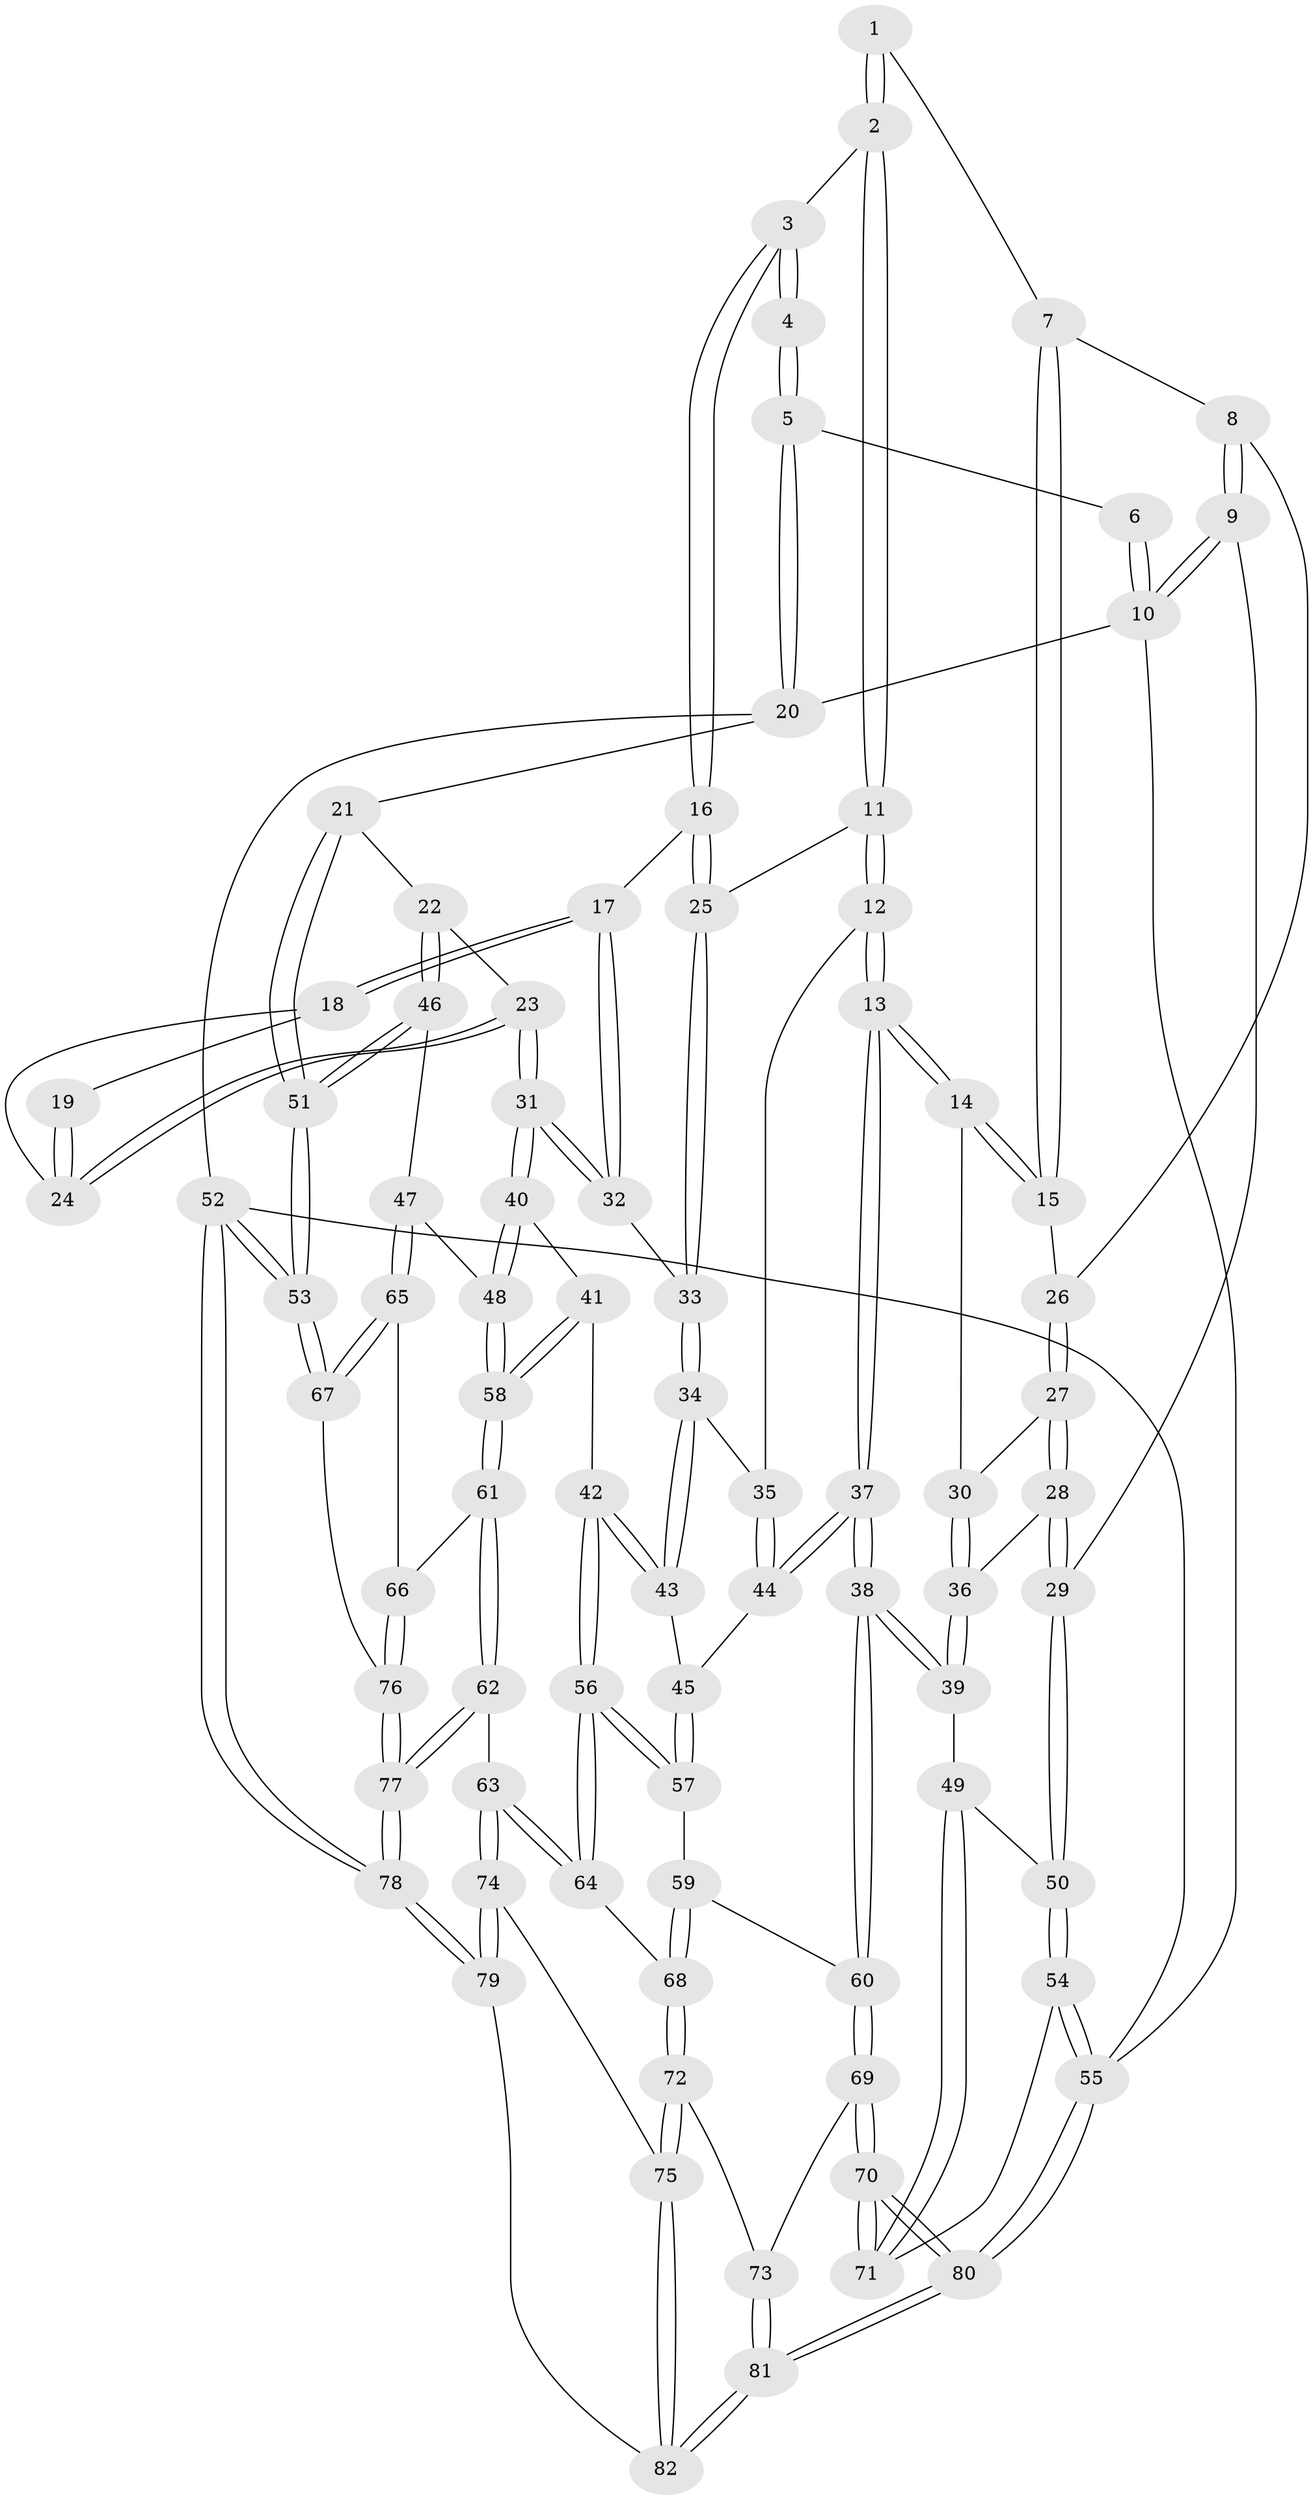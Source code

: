 // Generated by graph-tools (version 1.1) at 2025/50/03/09/25 03:50:59]
// undirected, 82 vertices, 202 edges
graph export_dot {
graph [start="1"]
  node [color=gray90,style=filled];
  1 [pos="+0.28611592801982305+0"];
  2 [pos="+0.4994247253504053+0.16750695550205894"];
  3 [pos="+0.6483446142780064+0.1417334410466476"];
  4 [pos="+0.8671725457184595+0"];
  5 [pos="+1+0"];
  6 [pos="+0.2804892933178974+0"];
  7 [pos="+0.234174369802579+0.05350212381711689"];
  8 [pos="+0.0012288535877015337+0.20835331567070975"];
  9 [pos="+0+0.23867299901952524"];
  10 [pos="+0+0"];
  11 [pos="+0.44064980655309866+0.29774524539670055"];
  12 [pos="+0.42935821450358325+0.30755990925188964"];
  13 [pos="+0.35899224617142844+0.3394271567232087"];
  14 [pos="+0.29214258550840777+0.30886441341821186"];
  15 [pos="+0.2514218131370515+0.2401992841791497"];
  16 [pos="+0.6651043749413402+0.3113766621715301"];
  17 [pos="+0.6738643063759886+0.3198831024507464"];
  18 [pos="+0.7422822883276814+0.313408866881402"];
  19 [pos="+0.7915244777818479+0.18622205560932287"];
  20 [pos="+1+0"];
  21 [pos="+1+0.07745399993353012"];
  22 [pos="+0.9029789218849887+0.37696473543976233"];
  23 [pos="+0.8726044228863374+0.3918460633877012"];
  24 [pos="+0.7827785714496321+0.33538191357452996"];
  25 [pos="+0.571605904758337+0.33970476215340567"];
  26 [pos="+0.10665188774016825+0.24748945104787543"];
  27 [pos="+0.12606697220901364+0.3396496009617173"];
  28 [pos="+0+0.37362602157247526"];
  29 [pos="+0+0.33121024926550585"];
  30 [pos="+0.19482152137191291+0.36702567131531927"];
  31 [pos="+0.7775277400664614+0.4892643602691604"];
  32 [pos="+0.6862409132862854+0.4088456121919992"];
  33 [pos="+0.6002618733946627+0.4336369940953798"];
  34 [pos="+0.584433248543194+0.4554846805676486"];
  35 [pos="+0.5320620379063798+0.4467156954225677"];
  36 [pos="+0.14187363785208035+0.46584527307508805"];
  37 [pos="+0.35236108773959135+0.574535882727651"];
  38 [pos="+0.3471290131510524+0.5818784002994816"];
  39 [pos="+0.1696491374372356+0.5856138066908845"];
  40 [pos="+0.772803184724037+0.5116866421902514"];
  41 [pos="+0.7220932957354556+0.5521675569769837"];
  42 [pos="+0.6867681421776707+0.5706199021742518"];
  43 [pos="+0.6025531314282109+0.525362952060193"];
  44 [pos="+0.43855708044828656+0.5600348993954218"];
  45 [pos="+0.5050287025457028+0.5696517123812359"];
  46 [pos="+0.957803348678596+0.5868867243306098"];
  47 [pos="+0.8832711404617224+0.6103838623515769"];
  48 [pos="+0.868944767515027+0.6058626149203292"];
  49 [pos="+0.14299022687914723+0.6061788403110119"];
  50 [pos="+0+0.5646729574278458"];
  51 [pos="+1+0.621712148635382"];
  52 [pos="+1+1"];
  53 [pos="+1+0.8091315891272699"];
  54 [pos="+0+0.6596073637304912"];
  55 [pos="+0+1"];
  56 [pos="+0.634736284437672+0.6997658919268486"];
  57 [pos="+0.5792636758152518+0.6598135121479627"];
  58 [pos="+0.7908458685828832+0.7048289964084119"];
  59 [pos="+0.4483611906383297+0.669432544885729"];
  60 [pos="+0.36555160812229903+0.6497215824685917"];
  61 [pos="+0.7762786859606087+0.7503833443530482"];
  62 [pos="+0.7684533170240818+0.7530898358946014"];
  63 [pos="+0.6615812780248406+0.7376792544244251"];
  64 [pos="+0.6351159407093143+0.7041850332087671"];
  65 [pos="+0.9096892083728684+0.7157228182146126"];
  66 [pos="+0.819450239851182+0.7631090152004006"];
  67 [pos="+1+0.8147942529467241"];
  68 [pos="+0.5684614920099729+0.731722581751965"];
  69 [pos="+0.367782397590658+0.7743306481223259"];
  70 [pos="+0.1443800624587011+0.863718839785559"];
  71 [pos="+0.12478835761454496+0.7727217678259188"];
  72 [pos="+0.4469969608867514+0.8313427574028125"];
  73 [pos="+0.3956932437379556+0.803184378606293"];
  74 [pos="+0.648612854740755+0.8020900080585887"];
  75 [pos="+0.46893624947824203+0.8630126525829455"];
  76 [pos="+0.9047347920597727+0.8803251480553609"];
  77 [pos="+0.7589254054775632+1"];
  78 [pos="+0.6882629540926082+1"];
  79 [pos="+0.6882591580272572+1"];
  80 [pos="+0+1"];
  81 [pos="+0.1793021089169924+1"];
  82 [pos="+0.5945940611862656+1"];
  1 -- 2;
  1 -- 2;
  1 -- 7;
  2 -- 3;
  2 -- 11;
  2 -- 11;
  3 -- 4;
  3 -- 4;
  3 -- 16;
  3 -- 16;
  4 -- 5;
  4 -- 5;
  5 -- 6;
  5 -- 20;
  5 -- 20;
  6 -- 10;
  6 -- 10;
  7 -- 8;
  7 -- 15;
  7 -- 15;
  8 -- 9;
  8 -- 9;
  8 -- 26;
  9 -- 10;
  9 -- 10;
  9 -- 29;
  10 -- 20;
  10 -- 55;
  11 -- 12;
  11 -- 12;
  11 -- 25;
  12 -- 13;
  12 -- 13;
  12 -- 35;
  13 -- 14;
  13 -- 14;
  13 -- 37;
  13 -- 37;
  14 -- 15;
  14 -- 15;
  14 -- 30;
  15 -- 26;
  16 -- 17;
  16 -- 25;
  16 -- 25;
  17 -- 18;
  17 -- 18;
  17 -- 32;
  17 -- 32;
  18 -- 19;
  18 -- 24;
  19 -- 24;
  19 -- 24;
  20 -- 21;
  20 -- 52;
  21 -- 22;
  21 -- 51;
  21 -- 51;
  22 -- 23;
  22 -- 46;
  22 -- 46;
  23 -- 24;
  23 -- 24;
  23 -- 31;
  23 -- 31;
  25 -- 33;
  25 -- 33;
  26 -- 27;
  26 -- 27;
  27 -- 28;
  27 -- 28;
  27 -- 30;
  28 -- 29;
  28 -- 29;
  28 -- 36;
  29 -- 50;
  29 -- 50;
  30 -- 36;
  30 -- 36;
  31 -- 32;
  31 -- 32;
  31 -- 40;
  31 -- 40;
  32 -- 33;
  33 -- 34;
  33 -- 34;
  34 -- 35;
  34 -- 43;
  34 -- 43;
  35 -- 44;
  35 -- 44;
  36 -- 39;
  36 -- 39;
  37 -- 38;
  37 -- 38;
  37 -- 44;
  37 -- 44;
  38 -- 39;
  38 -- 39;
  38 -- 60;
  38 -- 60;
  39 -- 49;
  40 -- 41;
  40 -- 48;
  40 -- 48;
  41 -- 42;
  41 -- 58;
  41 -- 58;
  42 -- 43;
  42 -- 43;
  42 -- 56;
  42 -- 56;
  43 -- 45;
  44 -- 45;
  45 -- 57;
  45 -- 57;
  46 -- 47;
  46 -- 51;
  46 -- 51;
  47 -- 48;
  47 -- 65;
  47 -- 65;
  48 -- 58;
  48 -- 58;
  49 -- 50;
  49 -- 71;
  49 -- 71;
  50 -- 54;
  50 -- 54;
  51 -- 53;
  51 -- 53;
  52 -- 53;
  52 -- 53;
  52 -- 78;
  52 -- 78;
  52 -- 55;
  53 -- 67;
  53 -- 67;
  54 -- 55;
  54 -- 55;
  54 -- 71;
  55 -- 80;
  55 -- 80;
  56 -- 57;
  56 -- 57;
  56 -- 64;
  56 -- 64;
  57 -- 59;
  58 -- 61;
  58 -- 61;
  59 -- 60;
  59 -- 68;
  59 -- 68;
  60 -- 69;
  60 -- 69;
  61 -- 62;
  61 -- 62;
  61 -- 66;
  62 -- 63;
  62 -- 77;
  62 -- 77;
  63 -- 64;
  63 -- 64;
  63 -- 74;
  63 -- 74;
  64 -- 68;
  65 -- 66;
  65 -- 67;
  65 -- 67;
  66 -- 76;
  66 -- 76;
  67 -- 76;
  68 -- 72;
  68 -- 72;
  69 -- 70;
  69 -- 70;
  69 -- 73;
  70 -- 71;
  70 -- 71;
  70 -- 80;
  70 -- 80;
  72 -- 73;
  72 -- 75;
  72 -- 75;
  73 -- 81;
  73 -- 81;
  74 -- 75;
  74 -- 79;
  74 -- 79;
  75 -- 82;
  75 -- 82;
  76 -- 77;
  76 -- 77;
  77 -- 78;
  77 -- 78;
  78 -- 79;
  78 -- 79;
  79 -- 82;
  80 -- 81;
  80 -- 81;
  81 -- 82;
  81 -- 82;
}
